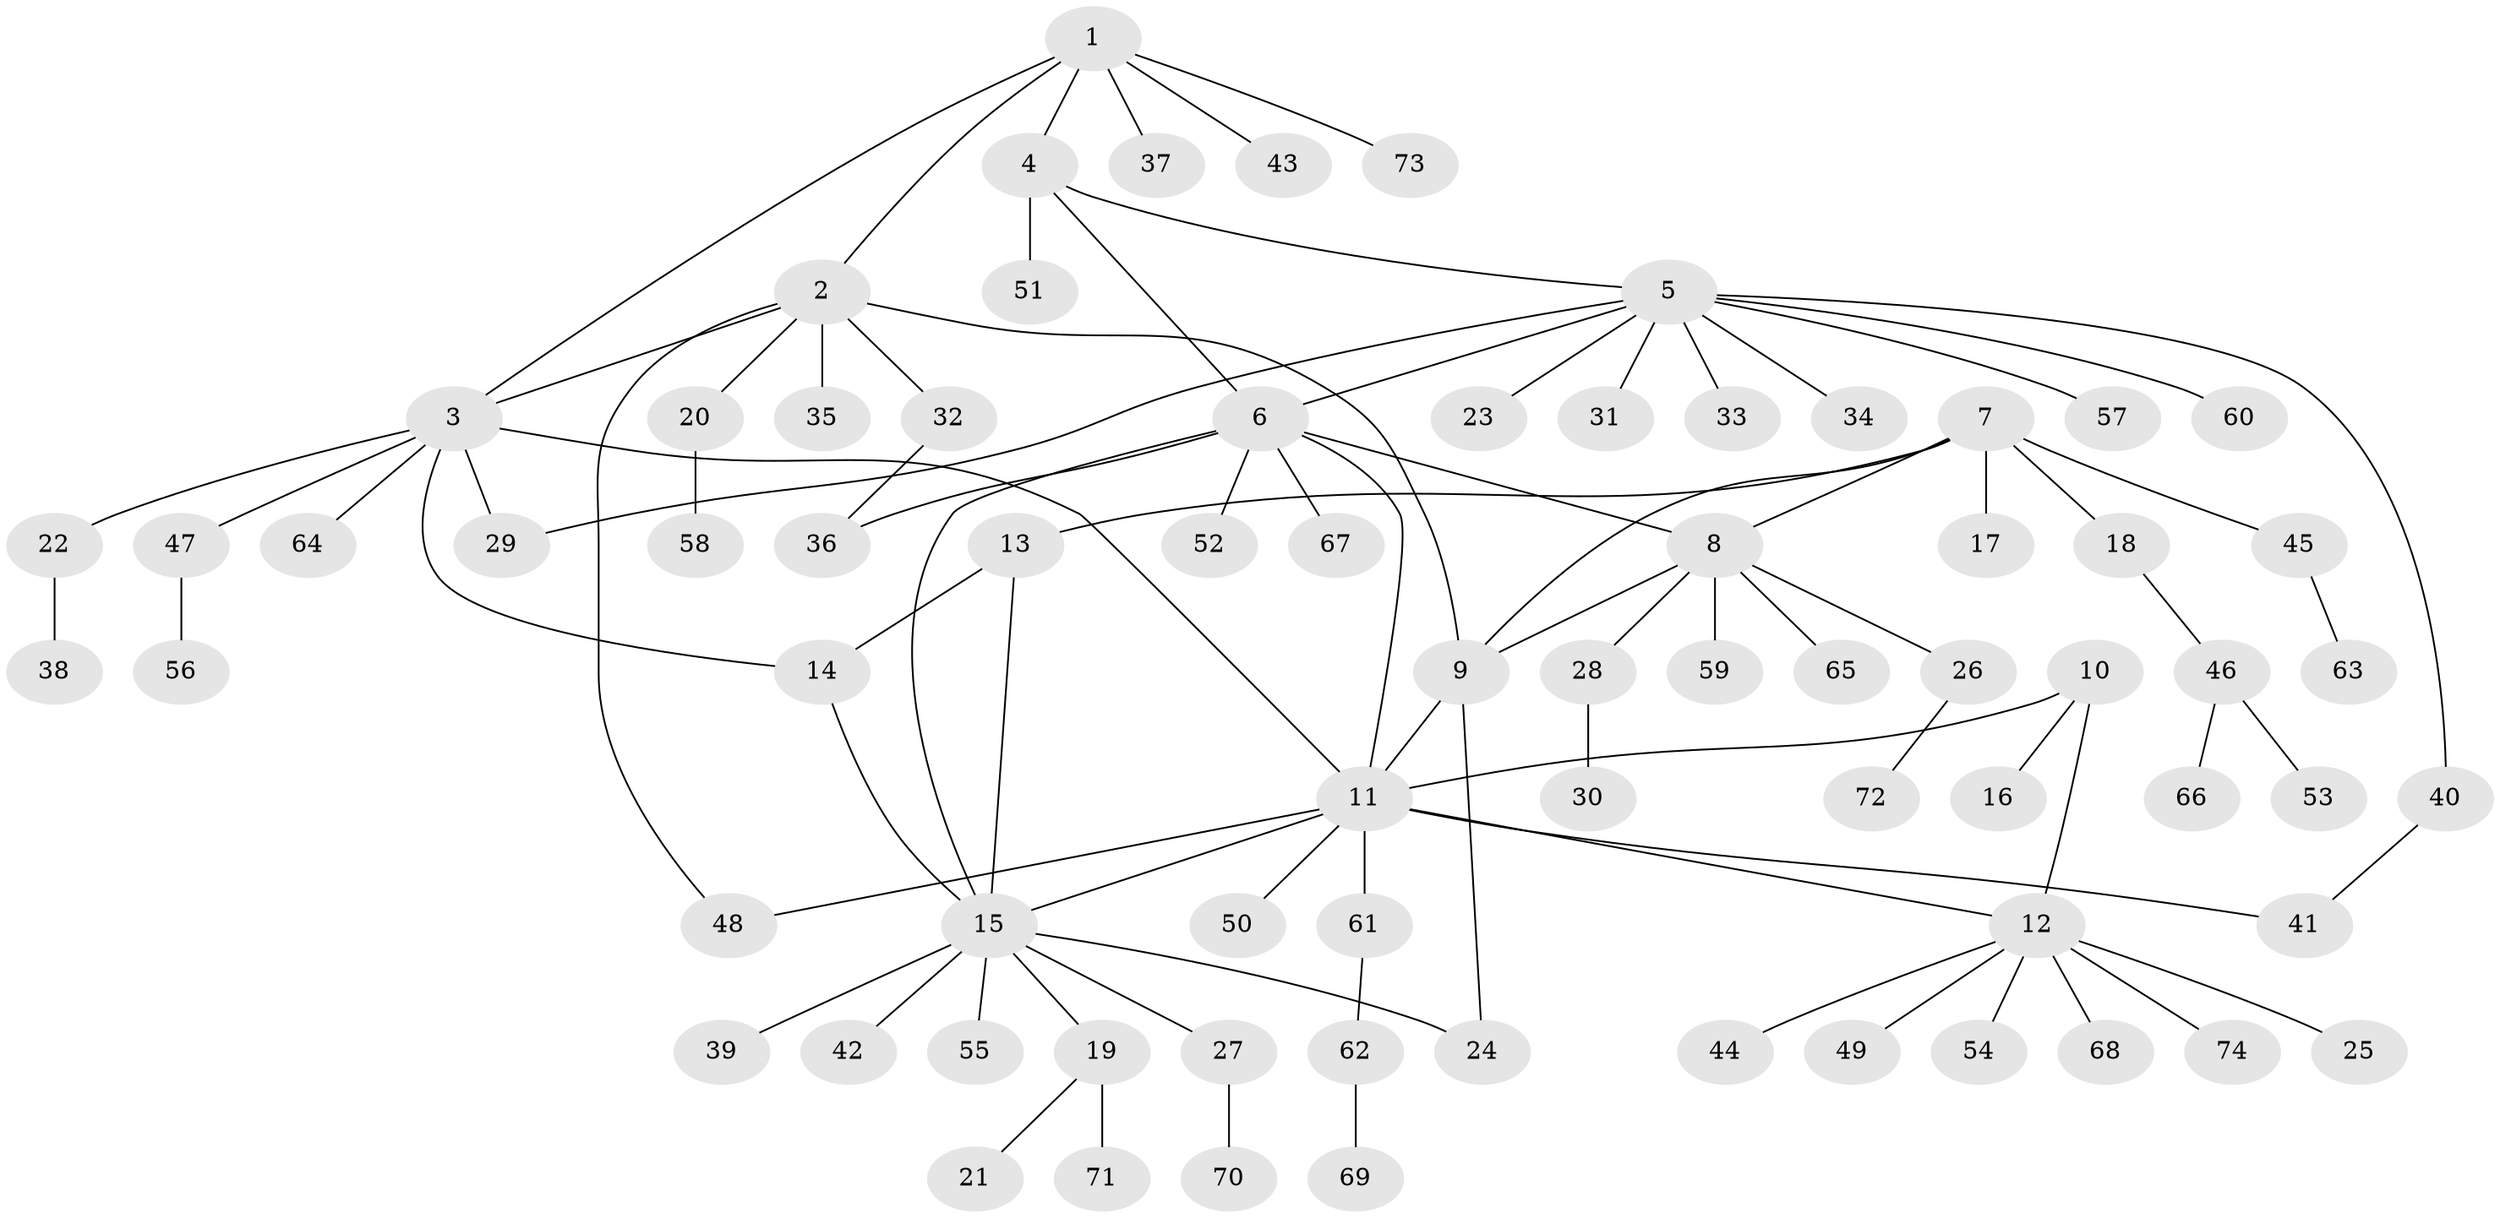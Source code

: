 // coarse degree distribution, {5: 0.037037037037037035, 6: 0.037037037037037035, 16: 0.018518518518518517, 3: 0.05555555555555555, 9: 0.018518518518518517, 8: 0.018518518518518517, 7: 0.037037037037037035, 10: 0.018518518518518517, 1: 0.6296296296296297, 2: 0.12962962962962962}
// Generated by graph-tools (version 1.1) at 2025/52/02/27/25 19:52:21]
// undirected, 74 vertices, 89 edges
graph export_dot {
graph [start="1"]
  node [color=gray90,style=filled];
  1;
  2;
  3;
  4;
  5;
  6;
  7;
  8;
  9;
  10;
  11;
  12;
  13;
  14;
  15;
  16;
  17;
  18;
  19;
  20;
  21;
  22;
  23;
  24;
  25;
  26;
  27;
  28;
  29;
  30;
  31;
  32;
  33;
  34;
  35;
  36;
  37;
  38;
  39;
  40;
  41;
  42;
  43;
  44;
  45;
  46;
  47;
  48;
  49;
  50;
  51;
  52;
  53;
  54;
  55;
  56;
  57;
  58;
  59;
  60;
  61;
  62;
  63;
  64;
  65;
  66;
  67;
  68;
  69;
  70;
  71;
  72;
  73;
  74;
  1 -- 2;
  1 -- 3;
  1 -- 4;
  1 -- 37;
  1 -- 43;
  1 -- 73;
  2 -- 3;
  2 -- 9;
  2 -- 20;
  2 -- 32;
  2 -- 35;
  2 -- 48;
  3 -- 11;
  3 -- 14;
  3 -- 22;
  3 -- 29;
  3 -- 47;
  3 -- 64;
  4 -- 5;
  4 -- 6;
  4 -- 51;
  5 -- 6;
  5 -- 23;
  5 -- 29;
  5 -- 31;
  5 -- 33;
  5 -- 34;
  5 -- 40;
  5 -- 57;
  5 -- 60;
  6 -- 8;
  6 -- 11;
  6 -- 15;
  6 -- 36;
  6 -- 52;
  6 -- 67;
  7 -- 8;
  7 -- 9;
  7 -- 13;
  7 -- 17;
  7 -- 18;
  7 -- 45;
  8 -- 9;
  8 -- 26;
  8 -- 28;
  8 -- 59;
  8 -- 65;
  9 -- 11;
  9 -- 24;
  10 -- 11;
  10 -- 12;
  10 -- 16;
  11 -- 12;
  11 -- 15;
  11 -- 41;
  11 -- 48;
  11 -- 50;
  11 -- 61;
  12 -- 25;
  12 -- 44;
  12 -- 49;
  12 -- 54;
  12 -- 68;
  12 -- 74;
  13 -- 14;
  13 -- 15;
  14 -- 15;
  15 -- 19;
  15 -- 24;
  15 -- 27;
  15 -- 39;
  15 -- 42;
  15 -- 55;
  18 -- 46;
  19 -- 21;
  19 -- 71;
  20 -- 58;
  22 -- 38;
  26 -- 72;
  27 -- 70;
  28 -- 30;
  32 -- 36;
  40 -- 41;
  45 -- 63;
  46 -- 53;
  46 -- 66;
  47 -- 56;
  61 -- 62;
  62 -- 69;
}
